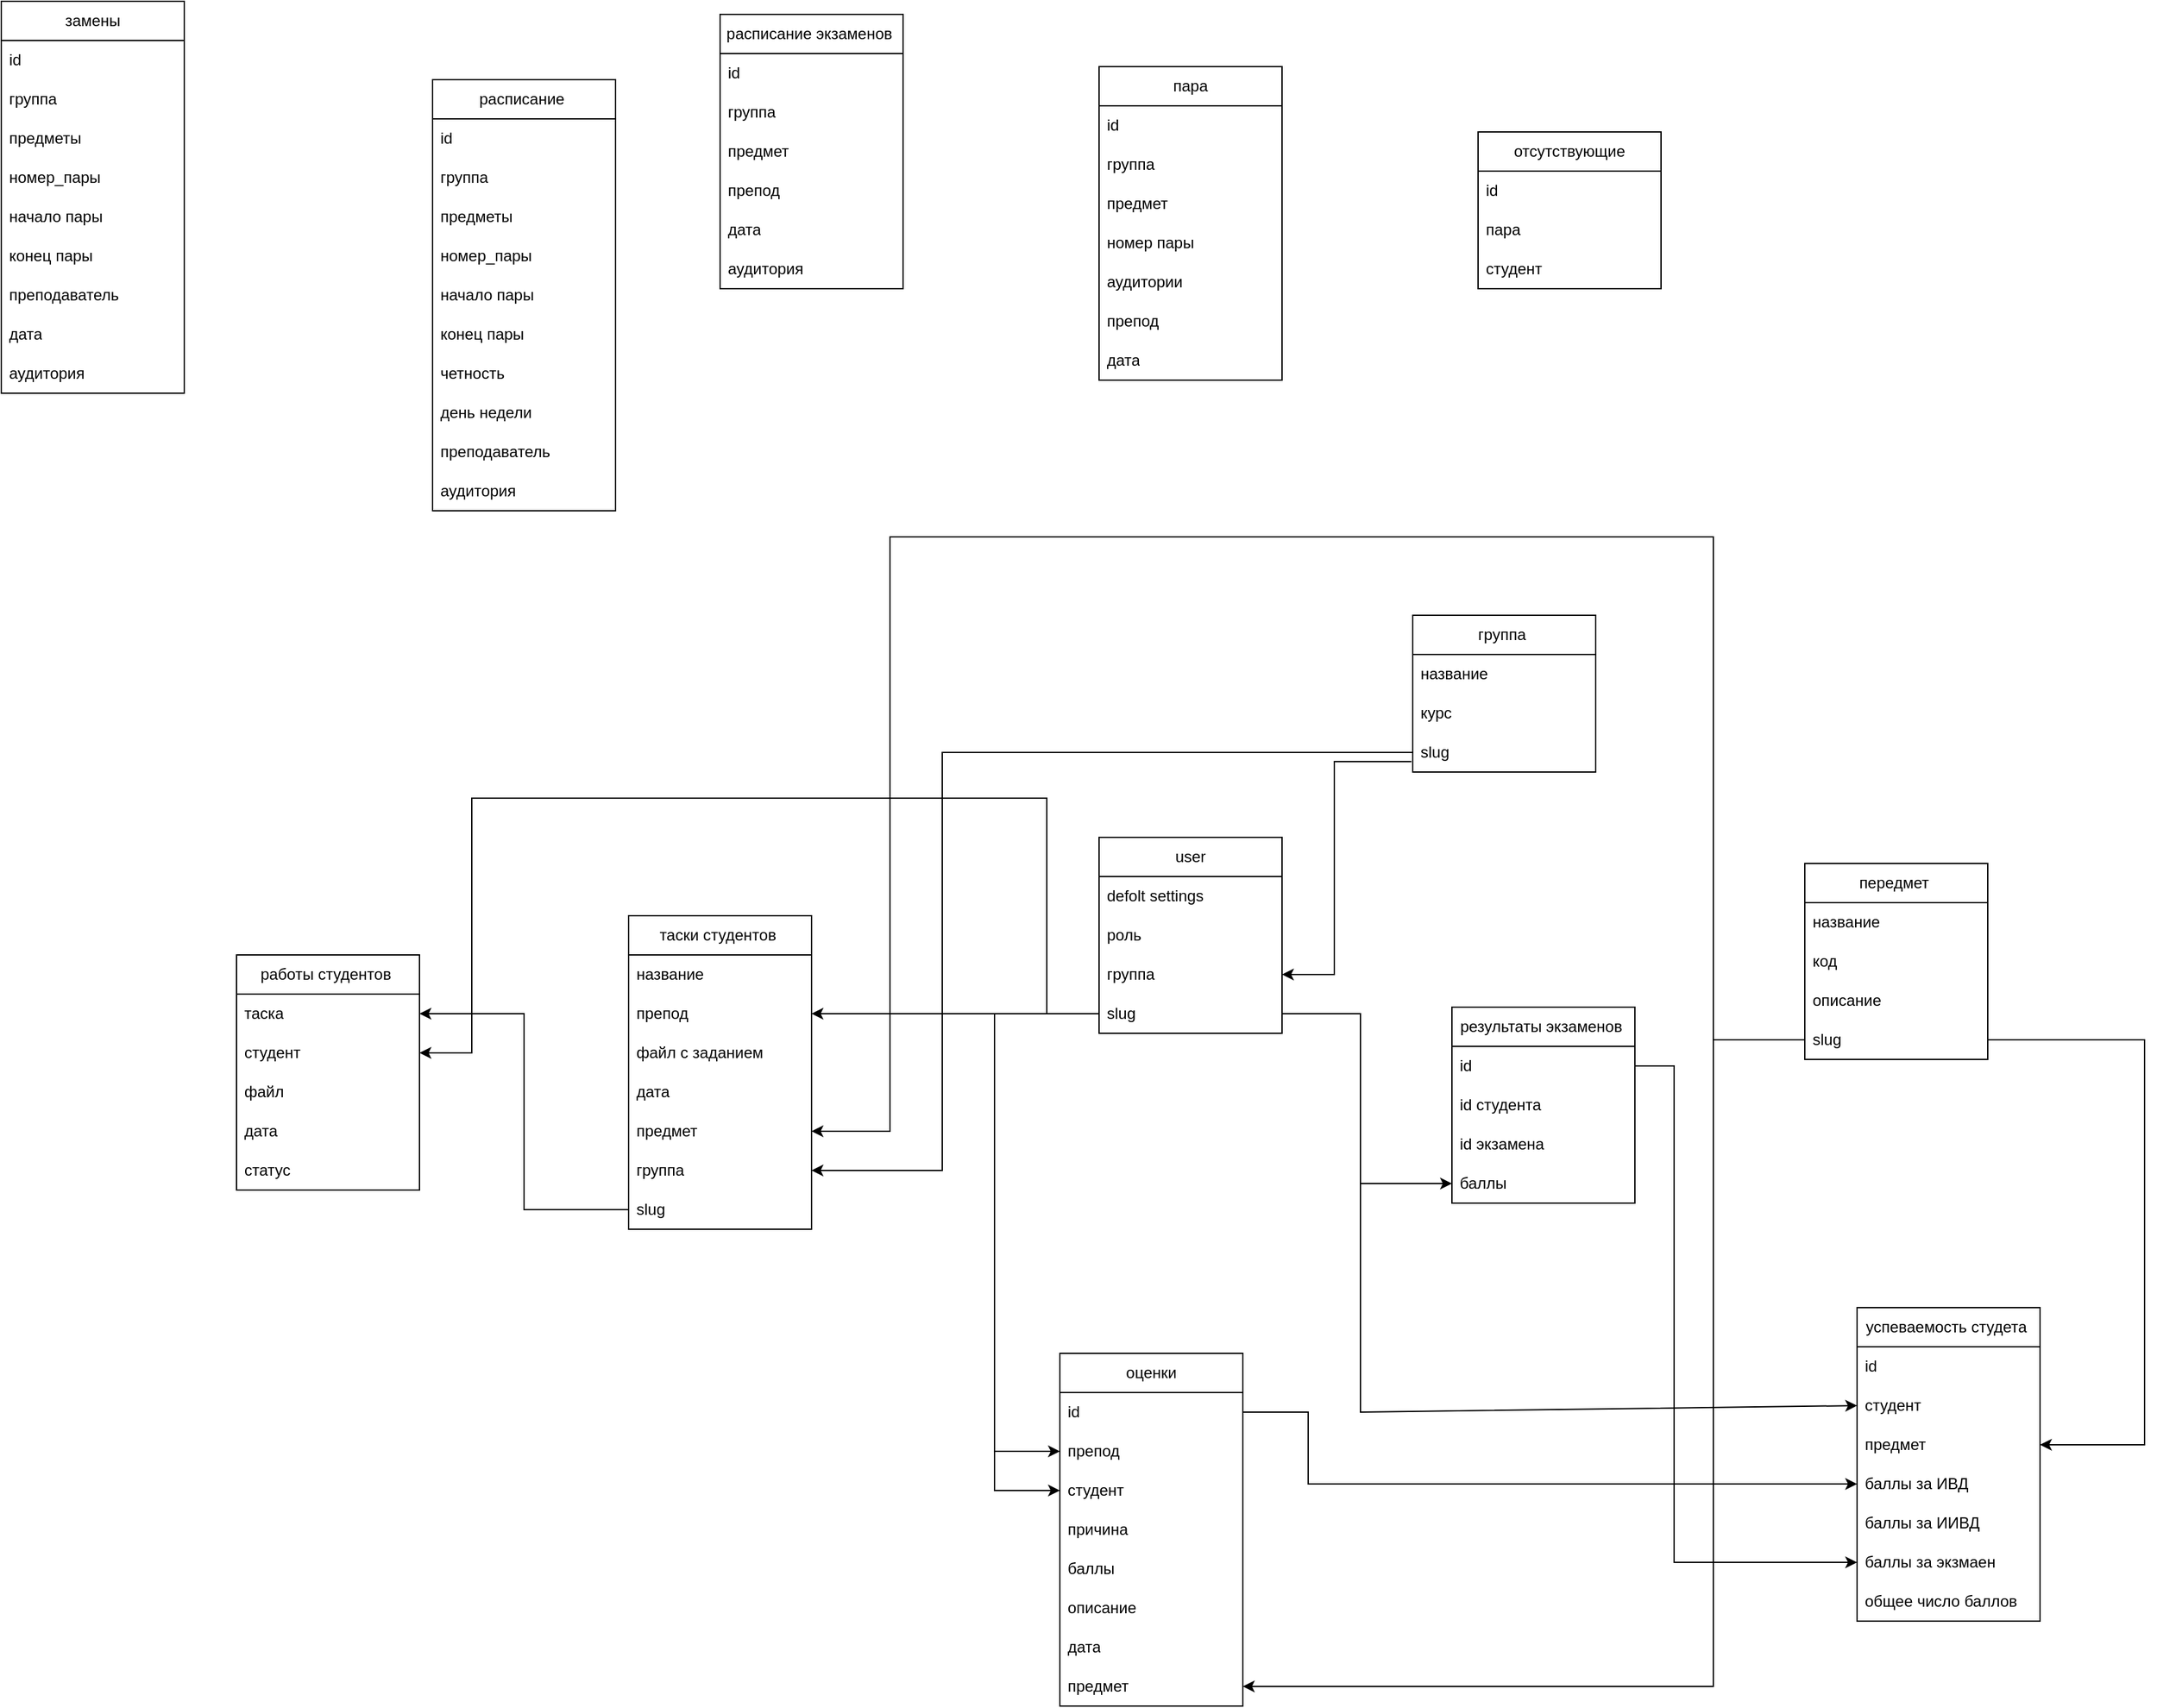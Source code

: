 <mxfile version="23.1.4" type="device">
  <diagram name="Страница — 1" id="4TSqRVmqLdkBmTmW6qCi">
    <mxGraphModel dx="4014" dy="2771" grid="1" gridSize="10" guides="1" tooltips="1" connect="1" arrows="1" fold="1" page="1" pageScale="1" pageWidth="827" pageHeight="1169" math="0" shadow="0">
      <root>
        <mxCell id="0" />
        <mxCell id="1" parent="0" />
        <mxCell id="Uhzy--akWJ1w5DV1cohg-1" value="user" style="swimlane;fontStyle=0;childLayout=stackLayout;horizontal=1;startSize=30;horizontalStack=0;resizeParent=1;resizeParentMax=0;resizeLast=0;collapsible=1;marginBottom=0;whiteSpace=wrap;html=1;" parent="1" vertex="1">
          <mxGeometry x="240" y="190" width="140" height="150" as="geometry" />
        </mxCell>
        <mxCell id="Uhzy--akWJ1w5DV1cohg-2" value="defolt settings&amp;nbsp;" style="text;strokeColor=none;fillColor=none;align=left;verticalAlign=middle;spacingLeft=4;spacingRight=4;overflow=hidden;points=[[0,0.5],[1,0.5]];portConstraint=eastwest;rotatable=0;whiteSpace=wrap;html=1;" parent="Uhzy--akWJ1w5DV1cohg-1" vertex="1">
          <mxGeometry y="30" width="140" height="30" as="geometry" />
        </mxCell>
        <mxCell id="Uhzy--akWJ1w5DV1cohg-5" value="роль" style="text;strokeColor=none;fillColor=none;align=left;verticalAlign=middle;spacingLeft=4;spacingRight=4;overflow=hidden;points=[[0,0.5],[1,0.5]];portConstraint=eastwest;rotatable=0;whiteSpace=wrap;html=1;" parent="Uhzy--akWJ1w5DV1cohg-1" vertex="1">
          <mxGeometry y="60" width="140" height="30" as="geometry" />
        </mxCell>
        <mxCell id="Uhzy--akWJ1w5DV1cohg-10" value="группа&amp;nbsp;" style="text;strokeColor=none;fillColor=none;align=left;verticalAlign=middle;spacingLeft=4;spacingRight=4;overflow=hidden;points=[[0,0.5],[1,0.5]];portConstraint=eastwest;rotatable=0;whiteSpace=wrap;html=1;" parent="Uhzy--akWJ1w5DV1cohg-1" vertex="1">
          <mxGeometry y="90" width="140" height="30" as="geometry" />
        </mxCell>
        <mxCell id="Uhzy--akWJ1w5DV1cohg-25" value="slug" style="text;strokeColor=none;fillColor=none;align=left;verticalAlign=middle;spacingLeft=4;spacingRight=4;overflow=hidden;points=[[0,0.5],[1,0.5]];portConstraint=eastwest;rotatable=0;whiteSpace=wrap;html=1;" parent="Uhzy--akWJ1w5DV1cohg-1" vertex="1">
          <mxGeometry y="120" width="140" height="30" as="geometry" />
        </mxCell>
        <mxCell id="Uhzy--akWJ1w5DV1cohg-6" value="группа&amp;nbsp;" style="swimlane;fontStyle=0;childLayout=stackLayout;horizontal=1;startSize=30;horizontalStack=0;resizeParent=1;resizeParentMax=0;resizeLast=0;collapsible=1;marginBottom=0;whiteSpace=wrap;html=1;" parent="1" vertex="1">
          <mxGeometry x="480" y="20" width="140" height="120" as="geometry" />
        </mxCell>
        <mxCell id="Uhzy--akWJ1w5DV1cohg-7" value="название&amp;nbsp;" style="text;strokeColor=none;fillColor=none;align=left;verticalAlign=middle;spacingLeft=4;spacingRight=4;overflow=hidden;points=[[0,0.5],[1,0.5]];portConstraint=eastwest;rotatable=0;whiteSpace=wrap;html=1;" parent="Uhzy--akWJ1w5DV1cohg-6" vertex="1">
          <mxGeometry y="30" width="140" height="30" as="geometry" />
        </mxCell>
        <mxCell id="Uhzy--akWJ1w5DV1cohg-8" value="курс&amp;nbsp;" style="text;strokeColor=none;fillColor=none;align=left;verticalAlign=middle;spacingLeft=4;spacingRight=4;overflow=hidden;points=[[0,0.5],[1,0.5]];portConstraint=eastwest;rotatable=0;whiteSpace=wrap;html=1;" parent="Uhzy--akWJ1w5DV1cohg-6" vertex="1">
          <mxGeometry y="60" width="140" height="30" as="geometry" />
        </mxCell>
        <mxCell id="Uhzy--akWJ1w5DV1cohg-9" value="slug" style="text;strokeColor=none;fillColor=none;align=left;verticalAlign=middle;spacingLeft=4;spacingRight=4;overflow=hidden;points=[[0,0.5],[1,0.5]];portConstraint=eastwest;rotatable=0;whiteSpace=wrap;html=1;" parent="Uhzy--akWJ1w5DV1cohg-6" vertex="1">
          <mxGeometry y="90" width="140" height="30" as="geometry" />
        </mxCell>
        <mxCell id="Uhzy--akWJ1w5DV1cohg-11" value="" style="endArrow=classic;html=1;rounded=0;exitX=-0.007;exitY=0.733;exitDx=0;exitDy=0;exitPerimeter=0;entryX=1;entryY=0.5;entryDx=0;entryDy=0;" parent="1" source="Uhzy--akWJ1w5DV1cohg-9" target="Uhzy--akWJ1w5DV1cohg-10" edge="1">
          <mxGeometry width="50" height="50" relative="1" as="geometry">
            <mxPoint x="390" y="430" as="sourcePoint" />
            <mxPoint x="440" y="380" as="targetPoint" />
            <Array as="points">
              <mxPoint x="420" y="132" />
              <mxPoint x="420" y="295" />
            </Array>
          </mxGeometry>
        </mxCell>
        <mxCell id="Uhzy--akWJ1w5DV1cohg-12" value="передмет&amp;nbsp;" style="swimlane;fontStyle=0;childLayout=stackLayout;horizontal=1;startSize=30;horizontalStack=0;resizeParent=1;resizeParentMax=0;resizeLast=0;collapsible=1;marginBottom=0;whiteSpace=wrap;html=1;" parent="1" vertex="1">
          <mxGeometry x="780" y="210" width="140" height="150" as="geometry" />
        </mxCell>
        <mxCell id="Uhzy--akWJ1w5DV1cohg-13" value="название&amp;nbsp;" style="text;strokeColor=none;fillColor=none;align=left;verticalAlign=middle;spacingLeft=4;spacingRight=4;overflow=hidden;points=[[0,0.5],[1,0.5]];portConstraint=eastwest;rotatable=0;whiteSpace=wrap;html=1;" parent="Uhzy--akWJ1w5DV1cohg-12" vertex="1">
          <mxGeometry y="30" width="140" height="30" as="geometry" />
        </mxCell>
        <mxCell id="Uhzy--akWJ1w5DV1cohg-14" value="код&amp;nbsp;" style="text;strokeColor=none;fillColor=none;align=left;verticalAlign=middle;spacingLeft=4;spacingRight=4;overflow=hidden;points=[[0,0.5],[1,0.5]];portConstraint=eastwest;rotatable=0;whiteSpace=wrap;html=1;" parent="Uhzy--akWJ1w5DV1cohg-12" vertex="1">
          <mxGeometry y="60" width="140" height="30" as="geometry" />
        </mxCell>
        <mxCell id="Uhzy--akWJ1w5DV1cohg-15" value="описание&amp;nbsp;" style="text;strokeColor=none;fillColor=none;align=left;verticalAlign=middle;spacingLeft=4;spacingRight=4;overflow=hidden;points=[[0,0.5],[1,0.5]];portConstraint=eastwest;rotatable=0;whiteSpace=wrap;html=1;" parent="Uhzy--akWJ1w5DV1cohg-12" vertex="1">
          <mxGeometry y="90" width="140" height="30" as="geometry" />
        </mxCell>
        <mxCell id="Uhzy--akWJ1w5DV1cohg-16" value="slug" style="text;strokeColor=none;fillColor=none;align=left;verticalAlign=middle;spacingLeft=4;spacingRight=4;overflow=hidden;points=[[0,0.5],[1,0.5]];portConstraint=eastwest;rotatable=0;whiteSpace=wrap;html=1;" parent="Uhzy--akWJ1w5DV1cohg-12" vertex="1">
          <mxGeometry y="120" width="140" height="30" as="geometry" />
        </mxCell>
        <mxCell id="Uhzy--akWJ1w5DV1cohg-17" value="расписание экзаменов&amp;nbsp;" style="swimlane;fontStyle=0;childLayout=stackLayout;horizontal=1;startSize=30;horizontalStack=0;resizeParent=1;resizeParentMax=0;resizeLast=0;collapsible=1;marginBottom=0;whiteSpace=wrap;html=1;" parent="1" vertex="1">
          <mxGeometry x="-50" y="-440" width="140" height="210" as="geometry" />
        </mxCell>
        <mxCell id="Uhzy--akWJ1w5DV1cohg-18" value="id" style="text;strokeColor=none;fillColor=none;align=left;verticalAlign=middle;spacingLeft=4;spacingRight=4;overflow=hidden;points=[[0,0.5],[1,0.5]];portConstraint=eastwest;rotatable=0;whiteSpace=wrap;html=1;" parent="Uhzy--akWJ1w5DV1cohg-17" vertex="1">
          <mxGeometry y="30" width="140" height="30" as="geometry" />
        </mxCell>
        <mxCell id="Uhzy--akWJ1w5DV1cohg-19" value="группа&amp;nbsp;" style="text;strokeColor=none;fillColor=none;align=left;verticalAlign=middle;spacingLeft=4;spacingRight=4;overflow=hidden;points=[[0,0.5],[1,0.5]];portConstraint=eastwest;rotatable=0;whiteSpace=wrap;html=1;" parent="Uhzy--akWJ1w5DV1cohg-17" vertex="1">
          <mxGeometry y="60" width="140" height="30" as="geometry" />
        </mxCell>
        <mxCell id="Uhzy--akWJ1w5DV1cohg-23" value="предмет&amp;nbsp;" style="text;strokeColor=none;fillColor=none;align=left;verticalAlign=middle;spacingLeft=4;spacingRight=4;overflow=hidden;points=[[0,0.5],[1,0.5]];portConstraint=eastwest;rotatable=0;whiteSpace=wrap;html=1;" parent="Uhzy--akWJ1w5DV1cohg-17" vertex="1">
          <mxGeometry y="90" width="140" height="30" as="geometry" />
        </mxCell>
        <mxCell id="Uhzy--akWJ1w5DV1cohg-20" value="препод&amp;nbsp;" style="text;strokeColor=none;fillColor=none;align=left;verticalAlign=middle;spacingLeft=4;spacingRight=4;overflow=hidden;points=[[0,0.5],[1,0.5]];portConstraint=eastwest;rotatable=0;whiteSpace=wrap;html=1;" parent="Uhzy--akWJ1w5DV1cohg-17" vertex="1">
          <mxGeometry y="120" width="140" height="30" as="geometry" />
        </mxCell>
        <mxCell id="Uhzy--akWJ1w5DV1cohg-21" value="дата" style="text;strokeColor=none;fillColor=none;align=left;verticalAlign=middle;spacingLeft=4;spacingRight=4;overflow=hidden;points=[[0,0.5],[1,0.5]];portConstraint=eastwest;rotatable=0;whiteSpace=wrap;html=1;" parent="Uhzy--akWJ1w5DV1cohg-17" vertex="1">
          <mxGeometry y="150" width="140" height="30" as="geometry" />
        </mxCell>
        <mxCell id="voH8n9XKBQm_JLzrGR_v-1" value="аудитория&amp;nbsp;" style="text;strokeColor=none;fillColor=none;align=left;verticalAlign=middle;spacingLeft=4;spacingRight=4;overflow=hidden;points=[[0,0.5],[1,0.5]];portConstraint=eastwest;rotatable=0;whiteSpace=wrap;html=1;" parent="Uhzy--akWJ1w5DV1cohg-17" vertex="1">
          <mxGeometry y="180" width="140" height="30" as="geometry" />
        </mxCell>
        <mxCell id="Uhzy--akWJ1w5DV1cohg-29" value="оценки " style="swimlane;fontStyle=0;childLayout=stackLayout;horizontal=1;startSize=30;horizontalStack=0;resizeParent=1;resizeParentMax=0;resizeLast=0;collapsible=1;marginBottom=0;whiteSpace=wrap;html=1;" parent="1" vertex="1">
          <mxGeometry x="210" y="585" width="140" height="270" as="geometry" />
        </mxCell>
        <mxCell id="Uhzy--akWJ1w5DV1cohg-30" value="id&amp;nbsp;" style="text;strokeColor=none;fillColor=none;align=left;verticalAlign=middle;spacingLeft=4;spacingRight=4;overflow=hidden;points=[[0,0.5],[1,0.5]];portConstraint=eastwest;rotatable=0;whiteSpace=wrap;html=1;" parent="Uhzy--akWJ1w5DV1cohg-29" vertex="1">
          <mxGeometry y="30" width="140" height="30" as="geometry" />
        </mxCell>
        <mxCell id="Uhzy--akWJ1w5DV1cohg-34" value="препод&amp;nbsp;" style="text;strokeColor=none;fillColor=none;align=left;verticalAlign=middle;spacingLeft=4;spacingRight=4;overflow=hidden;points=[[0,0.5],[1,0.5]];portConstraint=eastwest;rotatable=0;whiteSpace=wrap;html=1;" parent="Uhzy--akWJ1w5DV1cohg-29" vertex="1">
          <mxGeometry y="60" width="140" height="30" as="geometry" />
        </mxCell>
        <mxCell id="Uhzy--akWJ1w5DV1cohg-35" value="студент&amp;nbsp;" style="text;strokeColor=none;fillColor=none;align=left;verticalAlign=middle;spacingLeft=4;spacingRight=4;overflow=hidden;points=[[0,0.5],[1,0.5]];portConstraint=eastwest;rotatable=0;whiteSpace=wrap;html=1;" parent="Uhzy--akWJ1w5DV1cohg-29" vertex="1">
          <mxGeometry y="90" width="140" height="30" as="geometry" />
        </mxCell>
        <mxCell id="Uhzy--akWJ1w5DV1cohg-31" value="причина&amp;nbsp;" style="text;strokeColor=none;fillColor=none;align=left;verticalAlign=middle;spacingLeft=4;spacingRight=4;overflow=hidden;points=[[0,0.5],[1,0.5]];portConstraint=eastwest;rotatable=0;whiteSpace=wrap;html=1;" parent="Uhzy--akWJ1w5DV1cohg-29" vertex="1">
          <mxGeometry y="120" width="140" height="30" as="geometry" />
        </mxCell>
        <mxCell id="Uhzy--akWJ1w5DV1cohg-32" value="баллы&amp;nbsp;" style="text;strokeColor=none;fillColor=none;align=left;verticalAlign=middle;spacingLeft=4;spacingRight=4;overflow=hidden;points=[[0,0.5],[1,0.5]];portConstraint=eastwest;rotatable=0;whiteSpace=wrap;html=1;" parent="Uhzy--akWJ1w5DV1cohg-29" vertex="1">
          <mxGeometry y="150" width="140" height="30" as="geometry" />
        </mxCell>
        <mxCell id="Uhzy--akWJ1w5DV1cohg-33" value="описание&amp;nbsp;" style="text;strokeColor=none;fillColor=none;align=left;verticalAlign=middle;spacingLeft=4;spacingRight=4;overflow=hidden;points=[[0,0.5],[1,0.5]];portConstraint=eastwest;rotatable=0;whiteSpace=wrap;html=1;" parent="Uhzy--akWJ1w5DV1cohg-29" vertex="1">
          <mxGeometry y="180" width="140" height="30" as="geometry" />
        </mxCell>
        <mxCell id="Uhzy--akWJ1w5DV1cohg-37" value="дата" style="text;strokeColor=none;fillColor=none;align=left;verticalAlign=middle;spacingLeft=4;spacingRight=4;overflow=hidden;points=[[0,0.5],[1,0.5]];portConstraint=eastwest;rotatable=0;whiteSpace=wrap;html=1;" parent="Uhzy--akWJ1w5DV1cohg-29" vertex="1">
          <mxGeometry y="210" width="140" height="30" as="geometry" />
        </mxCell>
        <mxCell id="SilH0-x53IXAZ5QCfE-4-1" value="предмет&amp;nbsp;" style="text;strokeColor=none;fillColor=none;align=left;verticalAlign=middle;spacingLeft=4;spacingRight=4;overflow=hidden;points=[[0,0.5],[1,0.5]];portConstraint=eastwest;rotatable=0;whiteSpace=wrap;html=1;" parent="Uhzy--akWJ1w5DV1cohg-29" vertex="1">
          <mxGeometry y="240" width="140" height="30" as="geometry" />
        </mxCell>
        <mxCell id="Uhzy--akWJ1w5DV1cohg-36" value="" style="endArrow=classic;html=1;rounded=0;exitX=0;exitY=0.5;exitDx=0;exitDy=0;entryX=0;entryY=0.5;entryDx=0;entryDy=0;" parent="1" source="Uhzy--akWJ1w5DV1cohg-25" target="Uhzy--akWJ1w5DV1cohg-34" edge="1">
          <mxGeometry width="50" height="50" relative="1" as="geometry">
            <mxPoint x="440" y="470" as="sourcePoint" />
            <mxPoint x="490" y="420" as="targetPoint" />
            <Array as="points">
              <mxPoint x="160" y="325" />
              <mxPoint x="160" y="660" />
            </Array>
          </mxGeometry>
        </mxCell>
        <mxCell id="Uhzy--akWJ1w5DV1cohg-38" value="" style="endArrow=classic;html=1;rounded=0;exitX=0;exitY=0.5;exitDx=0;exitDy=0;entryX=0;entryY=0.5;entryDx=0;entryDy=0;" parent="1" source="Uhzy--akWJ1w5DV1cohg-25" target="Uhzy--akWJ1w5DV1cohg-35" edge="1">
          <mxGeometry width="50" height="50" relative="1" as="geometry">
            <mxPoint x="440" y="470" as="sourcePoint" />
            <mxPoint x="490" y="420" as="targetPoint" />
            <Array as="points">
              <mxPoint x="160" y="325" />
              <mxPoint x="160" y="690" />
            </Array>
          </mxGeometry>
        </mxCell>
        <mxCell id="Uhzy--akWJ1w5DV1cohg-50" value="успеваемость студета&amp;nbsp;" style="swimlane;fontStyle=0;childLayout=stackLayout;horizontal=1;startSize=30;horizontalStack=0;resizeParent=1;resizeParentMax=0;resizeLast=0;collapsible=1;marginBottom=0;whiteSpace=wrap;html=1;" parent="1" vertex="1">
          <mxGeometry x="820" y="550" width="140" height="240" as="geometry" />
        </mxCell>
        <mxCell id="Uhzy--akWJ1w5DV1cohg-51" value="id&amp;nbsp;" style="text;strokeColor=none;fillColor=none;align=left;verticalAlign=middle;spacingLeft=4;spacingRight=4;overflow=hidden;points=[[0,0.5],[1,0.5]];portConstraint=eastwest;rotatable=0;whiteSpace=wrap;html=1;" parent="Uhzy--akWJ1w5DV1cohg-50" vertex="1">
          <mxGeometry y="30" width="140" height="30" as="geometry" />
        </mxCell>
        <mxCell id="Uhzy--akWJ1w5DV1cohg-54" value="студент&amp;nbsp;" style="text;strokeColor=none;fillColor=none;align=left;verticalAlign=middle;spacingLeft=4;spacingRight=4;overflow=hidden;points=[[0,0.5],[1,0.5]];portConstraint=eastwest;rotatable=0;whiteSpace=wrap;html=1;" parent="Uhzy--akWJ1w5DV1cohg-50" vertex="1">
          <mxGeometry y="60" width="140" height="30" as="geometry" />
        </mxCell>
        <mxCell id="Uhzy--akWJ1w5DV1cohg-55" value="предмет&amp;nbsp;" style="text;strokeColor=none;fillColor=none;align=left;verticalAlign=middle;spacingLeft=4;spacingRight=4;overflow=hidden;points=[[0,0.5],[1,0.5]];portConstraint=eastwest;rotatable=0;whiteSpace=wrap;html=1;" parent="Uhzy--akWJ1w5DV1cohg-50" vertex="1">
          <mxGeometry y="90" width="140" height="30" as="geometry" />
        </mxCell>
        <mxCell id="Uhzy--akWJ1w5DV1cohg-52" value="баллы за ИВД" style="text;strokeColor=none;fillColor=none;align=left;verticalAlign=middle;spacingLeft=4;spacingRight=4;overflow=hidden;points=[[0,0.5],[1,0.5]];portConstraint=eastwest;rotatable=0;whiteSpace=wrap;html=1;" parent="Uhzy--akWJ1w5DV1cohg-50" vertex="1">
          <mxGeometry y="120" width="140" height="30" as="geometry" />
        </mxCell>
        <mxCell id="Uhzy--akWJ1w5DV1cohg-53" value="баллы за ИИВД" style="text;strokeColor=none;fillColor=none;align=left;verticalAlign=middle;spacingLeft=4;spacingRight=4;overflow=hidden;points=[[0,0.5],[1,0.5]];portConstraint=eastwest;rotatable=0;whiteSpace=wrap;html=1;" parent="Uhzy--akWJ1w5DV1cohg-50" vertex="1">
          <mxGeometry y="150" width="140" height="30" as="geometry" />
        </mxCell>
        <mxCell id="avE4F26zkurIvn0Pbox8-39" value="баллы за экзмаен&amp;nbsp;" style="text;strokeColor=none;fillColor=none;align=left;verticalAlign=middle;spacingLeft=4;spacingRight=4;overflow=hidden;points=[[0,0.5],[1,0.5]];portConstraint=eastwest;rotatable=0;whiteSpace=wrap;html=1;" parent="Uhzy--akWJ1w5DV1cohg-50" vertex="1">
          <mxGeometry y="180" width="140" height="30" as="geometry" />
        </mxCell>
        <mxCell id="Uhzy--akWJ1w5DV1cohg-56" value="общее число баллов&amp;nbsp;" style="text;strokeColor=none;fillColor=none;align=left;verticalAlign=middle;spacingLeft=4;spacingRight=4;overflow=hidden;points=[[0,0.5],[1,0.5]];portConstraint=eastwest;rotatable=0;whiteSpace=wrap;html=1;" parent="Uhzy--akWJ1w5DV1cohg-50" vertex="1">
          <mxGeometry y="210" width="140" height="30" as="geometry" />
        </mxCell>
        <mxCell id="Uhzy--akWJ1w5DV1cohg-57" value="" style="endArrow=classic;html=1;rounded=0;exitX=1;exitY=0.5;exitDx=0;exitDy=0;entryX=0;entryY=0.5;entryDx=0;entryDy=0;" parent="1" source="Uhzy--akWJ1w5DV1cohg-25" target="Uhzy--akWJ1w5DV1cohg-54" edge="1">
          <mxGeometry width="50" height="50" relative="1" as="geometry">
            <mxPoint x="490" y="410" as="sourcePoint" />
            <mxPoint x="540" y="360" as="targetPoint" />
            <Array as="points">
              <mxPoint x="440" y="325" />
              <mxPoint x="440" y="630" />
            </Array>
          </mxGeometry>
        </mxCell>
        <mxCell id="Uhzy--akWJ1w5DV1cohg-58" value="" style="endArrow=classic;html=1;rounded=0;exitX=1;exitY=0.5;exitDx=0;exitDy=0;entryX=1;entryY=0.5;entryDx=0;entryDy=0;" parent="1" source="Uhzy--akWJ1w5DV1cohg-16" target="Uhzy--akWJ1w5DV1cohg-55" edge="1">
          <mxGeometry width="50" height="50" relative="1" as="geometry">
            <mxPoint x="480" y="580" as="sourcePoint" />
            <mxPoint x="530" y="530" as="targetPoint" />
            <Array as="points">
              <mxPoint x="1040" y="345" />
              <mxPoint x="1040" y="655" />
            </Array>
          </mxGeometry>
        </mxCell>
        <mxCell id="Uhzy--akWJ1w5DV1cohg-59" value="" style="endArrow=classic;html=1;rounded=0;exitX=1;exitY=0.5;exitDx=0;exitDy=0;entryX=0;entryY=0.5;entryDx=0;entryDy=0;" parent="1" source="Uhzy--akWJ1w5DV1cohg-30" target="Uhzy--akWJ1w5DV1cohg-52" edge="1">
          <mxGeometry width="50" height="50" relative="1" as="geometry">
            <mxPoint x="500" y="580" as="sourcePoint" />
            <mxPoint x="550" y="530" as="targetPoint" />
            <Array as="points">
              <mxPoint x="400" y="630" />
              <mxPoint x="400" y="685" />
            </Array>
          </mxGeometry>
        </mxCell>
        <mxCell id="Uhzy--akWJ1w5DV1cohg-61" value="таски студентов&amp;nbsp;" style="swimlane;fontStyle=0;childLayout=stackLayout;horizontal=1;startSize=30;horizontalStack=0;resizeParent=1;resizeParentMax=0;resizeLast=0;collapsible=1;marginBottom=0;whiteSpace=wrap;html=1;" parent="1" vertex="1">
          <mxGeometry x="-120" y="250" width="140" height="240" as="geometry" />
        </mxCell>
        <mxCell id="Uhzy--akWJ1w5DV1cohg-62" value="название&amp;nbsp;" style="text;strokeColor=none;fillColor=none;align=left;verticalAlign=middle;spacingLeft=4;spacingRight=4;overflow=hidden;points=[[0,0.5],[1,0.5]];portConstraint=eastwest;rotatable=0;whiteSpace=wrap;html=1;" parent="Uhzy--akWJ1w5DV1cohg-61" vertex="1">
          <mxGeometry y="30" width="140" height="30" as="geometry" />
        </mxCell>
        <mxCell id="Uhzy--akWJ1w5DV1cohg-63" value="препод&amp;nbsp;" style="text;strokeColor=none;fillColor=none;align=left;verticalAlign=middle;spacingLeft=4;spacingRight=4;overflow=hidden;points=[[0,0.5],[1,0.5]];portConstraint=eastwest;rotatable=0;whiteSpace=wrap;html=1;" parent="Uhzy--akWJ1w5DV1cohg-61" vertex="1">
          <mxGeometry y="60" width="140" height="30" as="geometry" />
        </mxCell>
        <mxCell id="Uhzy--akWJ1w5DV1cohg-64" value="файл с заданием&amp;nbsp;" style="text;strokeColor=none;fillColor=none;align=left;verticalAlign=middle;spacingLeft=4;spacingRight=4;overflow=hidden;points=[[0,0.5],[1,0.5]];portConstraint=eastwest;rotatable=0;whiteSpace=wrap;html=1;" parent="Uhzy--akWJ1w5DV1cohg-61" vertex="1">
          <mxGeometry y="90" width="140" height="30" as="geometry" />
        </mxCell>
        <mxCell id="Q135mhxfBrVApRl6JrG5-1" value="дата&amp;nbsp;" style="text;strokeColor=none;fillColor=none;align=left;verticalAlign=middle;spacingLeft=4;spacingRight=4;overflow=hidden;points=[[0,0.5],[1,0.5]];portConstraint=eastwest;rotatable=0;whiteSpace=wrap;html=1;" parent="Uhzy--akWJ1w5DV1cohg-61" vertex="1">
          <mxGeometry y="120" width="140" height="30" as="geometry" />
        </mxCell>
        <mxCell id="Q135mhxfBrVApRl6JrG5-2" value="предмет&amp;nbsp;" style="text;strokeColor=none;fillColor=none;align=left;verticalAlign=middle;spacingLeft=4;spacingRight=4;overflow=hidden;points=[[0,0.5],[1,0.5]];portConstraint=eastwest;rotatable=0;whiteSpace=wrap;html=1;" parent="Uhzy--akWJ1w5DV1cohg-61" vertex="1">
          <mxGeometry y="150" width="140" height="30" as="geometry" />
        </mxCell>
        <mxCell id="Q135mhxfBrVApRl6JrG5-5" value="группа&amp;nbsp;" style="text;strokeColor=none;fillColor=none;align=left;verticalAlign=middle;spacingLeft=4;spacingRight=4;overflow=hidden;points=[[0,0.5],[1,0.5]];portConstraint=eastwest;rotatable=0;whiteSpace=wrap;html=1;" parent="Uhzy--akWJ1w5DV1cohg-61" vertex="1">
          <mxGeometry y="180" width="140" height="30" as="geometry" />
        </mxCell>
        <mxCell id="Q135mhxfBrVApRl6JrG5-13" value="slug" style="text;strokeColor=none;fillColor=none;align=left;verticalAlign=middle;spacingLeft=4;spacingRight=4;overflow=hidden;points=[[0,0.5],[1,0.5]];portConstraint=eastwest;rotatable=0;whiteSpace=wrap;html=1;" parent="Uhzy--akWJ1w5DV1cohg-61" vertex="1">
          <mxGeometry y="210" width="140" height="30" as="geometry" />
        </mxCell>
        <mxCell id="Q135mhxfBrVApRl6JrG5-6" value="" style="endArrow=classic;html=1;rounded=0;exitX=0;exitY=0.5;exitDx=0;exitDy=0;entryX=1;entryY=0.5;entryDx=0;entryDy=0;" parent="1" source="Uhzy--akWJ1w5DV1cohg-25" target="Uhzy--akWJ1w5DV1cohg-63" edge="1">
          <mxGeometry width="50" height="50" relative="1" as="geometry">
            <mxPoint x="250" y="350" as="sourcePoint" />
            <mxPoint x="300" y="300" as="targetPoint" />
          </mxGeometry>
        </mxCell>
        <mxCell id="Q135mhxfBrVApRl6JrG5-7" value="" style="endArrow=classic;html=1;rounded=0;exitX=0;exitY=0.5;exitDx=0;exitDy=0;entryX=1;entryY=0.5;entryDx=0;entryDy=0;" parent="1" source="Uhzy--akWJ1w5DV1cohg-16" target="Q135mhxfBrVApRl6JrG5-2" edge="1">
          <mxGeometry width="50" height="50" relative="1" as="geometry">
            <mxPoint x="250" y="350" as="sourcePoint" />
            <mxPoint x="730" y="-60" as="targetPoint" />
            <Array as="points">
              <mxPoint x="710" y="345" />
              <mxPoint x="710" y="-40" />
              <mxPoint x="80" y="-40" />
              <mxPoint x="80" y="415" />
            </Array>
          </mxGeometry>
        </mxCell>
        <mxCell id="Q135mhxfBrVApRl6JrG5-8" value="" style="endArrow=classic;html=1;rounded=0;exitX=0;exitY=0.5;exitDx=0;exitDy=0;entryX=1;entryY=0.5;entryDx=0;entryDy=0;" parent="1" source="Uhzy--akWJ1w5DV1cohg-9" target="Q135mhxfBrVApRl6JrG5-5" edge="1">
          <mxGeometry width="50" height="50" relative="1" as="geometry">
            <mxPoint x="330" y="310" as="sourcePoint" />
            <mxPoint x="380" y="260" as="targetPoint" />
            <Array as="points">
              <mxPoint x="120" y="125" />
              <mxPoint x="120" y="445" />
            </Array>
          </mxGeometry>
        </mxCell>
        <mxCell id="Q135mhxfBrVApRl6JrG5-9" value="работы студентов&amp;nbsp;" style="swimlane;fontStyle=0;childLayout=stackLayout;horizontal=1;startSize=30;horizontalStack=0;resizeParent=1;resizeParentMax=0;resizeLast=0;collapsible=1;marginBottom=0;whiteSpace=wrap;html=1;" parent="1" vertex="1">
          <mxGeometry x="-420" y="280" width="140" height="180" as="geometry" />
        </mxCell>
        <mxCell id="Q135mhxfBrVApRl6JrG5-10" value="таска" style="text;strokeColor=none;fillColor=none;align=left;verticalAlign=middle;spacingLeft=4;spacingRight=4;overflow=hidden;points=[[0,0.5],[1,0.5]];portConstraint=eastwest;rotatable=0;whiteSpace=wrap;html=1;" parent="Q135mhxfBrVApRl6JrG5-9" vertex="1">
          <mxGeometry y="30" width="140" height="30" as="geometry" />
        </mxCell>
        <mxCell id="Q135mhxfBrVApRl6JrG5-11" value="студент&amp;nbsp;" style="text;strokeColor=none;fillColor=none;align=left;verticalAlign=middle;spacingLeft=4;spacingRight=4;overflow=hidden;points=[[0,0.5],[1,0.5]];portConstraint=eastwest;rotatable=0;whiteSpace=wrap;html=1;" parent="Q135mhxfBrVApRl6JrG5-9" vertex="1">
          <mxGeometry y="60" width="140" height="30" as="geometry" />
        </mxCell>
        <mxCell id="Q135mhxfBrVApRl6JrG5-12" value="файл" style="text;strokeColor=none;fillColor=none;align=left;verticalAlign=middle;spacingLeft=4;spacingRight=4;overflow=hidden;points=[[0,0.5],[1,0.5]];portConstraint=eastwest;rotatable=0;whiteSpace=wrap;html=1;" parent="Q135mhxfBrVApRl6JrG5-9" vertex="1">
          <mxGeometry y="90" width="140" height="30" as="geometry" />
        </mxCell>
        <mxCell id="Q135mhxfBrVApRl6JrG5-16" value="дата&amp;nbsp;&amp;nbsp;" style="text;strokeColor=none;fillColor=none;align=left;verticalAlign=middle;spacingLeft=4;spacingRight=4;overflow=hidden;points=[[0,0.5],[1,0.5]];portConstraint=eastwest;rotatable=0;whiteSpace=wrap;html=1;" parent="Q135mhxfBrVApRl6JrG5-9" vertex="1">
          <mxGeometry y="120" width="140" height="30" as="geometry" />
        </mxCell>
        <mxCell id="Q135mhxfBrVApRl6JrG5-17" value="статус&amp;nbsp;" style="text;strokeColor=none;fillColor=none;align=left;verticalAlign=middle;spacingLeft=4;spacingRight=4;overflow=hidden;points=[[0,0.5],[1,0.5]];portConstraint=eastwest;rotatable=0;whiteSpace=wrap;html=1;" parent="Q135mhxfBrVApRl6JrG5-9" vertex="1">
          <mxGeometry y="150" width="140" height="30" as="geometry" />
        </mxCell>
        <mxCell id="Q135mhxfBrVApRl6JrG5-14" value="" style="endArrow=classic;html=1;rounded=0;exitX=0;exitY=0.5;exitDx=0;exitDy=0;entryX=1;entryY=0.5;entryDx=0;entryDy=0;" parent="1" source="Q135mhxfBrVApRl6JrG5-13" target="Q135mhxfBrVApRl6JrG5-10" edge="1">
          <mxGeometry width="50" height="50" relative="1" as="geometry">
            <mxPoint x="350" y="390" as="sourcePoint" />
            <mxPoint x="-280" y="350" as="targetPoint" />
            <Array as="points">
              <mxPoint x="-200" y="475" />
              <mxPoint x="-200" y="325" />
            </Array>
          </mxGeometry>
        </mxCell>
        <mxCell id="Q135mhxfBrVApRl6JrG5-15" value="" style="endArrow=classic;html=1;rounded=0;exitX=0;exitY=0.5;exitDx=0;exitDy=0;entryX=1;entryY=0.5;entryDx=0;entryDy=0;" parent="1" source="Uhzy--akWJ1w5DV1cohg-25" target="Q135mhxfBrVApRl6JrG5-11" edge="1">
          <mxGeometry width="50" height="50" relative="1" as="geometry">
            <mxPoint x="-270" y="390" as="sourcePoint" />
            <mxPoint x="-220" y="340" as="targetPoint" />
            <Array as="points">
              <mxPoint x="200" y="325" />
              <mxPoint x="200" y="160" />
              <mxPoint x="-240" y="160" />
              <mxPoint x="-240" y="355" />
            </Array>
          </mxGeometry>
        </mxCell>
        <mxCell id="SilH0-x53IXAZ5QCfE-4-3" value="" style="endArrow=classic;html=1;rounded=0;exitX=0;exitY=0.5;exitDx=0;exitDy=0;entryX=1;entryY=0.5;entryDx=0;entryDy=0;" parent="1" source="Uhzy--akWJ1w5DV1cohg-16" target="SilH0-x53IXAZ5QCfE-4-1" edge="1">
          <mxGeometry width="50" height="50" relative="1" as="geometry">
            <mxPoint x="290" y="610" as="sourcePoint" />
            <mxPoint x="340" y="560" as="targetPoint" />
            <Array as="points">
              <mxPoint x="710" y="345" />
              <mxPoint x="710" y="840" />
            </Array>
          </mxGeometry>
        </mxCell>
        <mxCell id="nQ9p0QNMVncaVj4sqpSt-1" value="расписание&amp;nbsp;" style="swimlane;fontStyle=0;childLayout=stackLayout;horizontal=1;startSize=30;horizontalStack=0;resizeParent=1;resizeParentMax=0;resizeLast=0;collapsible=1;marginBottom=0;whiteSpace=wrap;html=1;" parent="1" vertex="1">
          <mxGeometry x="-270" y="-390" width="140" height="330" as="geometry" />
        </mxCell>
        <mxCell id="nQ9p0QNMVncaVj4sqpSt-2" value="id&amp;nbsp;" style="text;strokeColor=none;fillColor=none;align=left;verticalAlign=middle;spacingLeft=4;spacingRight=4;overflow=hidden;points=[[0,0.5],[1,0.5]];portConstraint=eastwest;rotatable=0;whiteSpace=wrap;html=1;" parent="nQ9p0QNMVncaVj4sqpSt-1" vertex="1">
          <mxGeometry y="30" width="140" height="30" as="geometry" />
        </mxCell>
        <mxCell id="nQ9p0QNMVncaVj4sqpSt-3" value="группа&amp;nbsp;" style="text;strokeColor=none;fillColor=none;align=left;verticalAlign=middle;spacingLeft=4;spacingRight=4;overflow=hidden;points=[[0,0.5],[1,0.5]];portConstraint=eastwest;rotatable=0;whiteSpace=wrap;html=1;" parent="nQ9p0QNMVncaVj4sqpSt-1" vertex="1">
          <mxGeometry y="60" width="140" height="30" as="geometry" />
        </mxCell>
        <mxCell id="nQ9p0QNMVncaVj4sqpSt-4" value="предметы&amp;nbsp;" style="text;strokeColor=none;fillColor=none;align=left;verticalAlign=middle;spacingLeft=4;spacingRight=4;overflow=hidden;points=[[0,0.5],[1,0.5]];portConstraint=eastwest;rotatable=0;whiteSpace=wrap;html=1;" parent="nQ9p0QNMVncaVj4sqpSt-1" vertex="1">
          <mxGeometry y="90" width="140" height="30" as="geometry" />
        </mxCell>
        <mxCell id="nQ9p0QNMVncaVj4sqpSt-5" value="номер_пары&amp;nbsp;" style="text;strokeColor=none;fillColor=none;align=left;verticalAlign=middle;spacingLeft=4;spacingRight=4;overflow=hidden;points=[[0,0.5],[1,0.5]];portConstraint=eastwest;rotatable=0;whiteSpace=wrap;html=1;" parent="nQ9p0QNMVncaVj4sqpSt-1" vertex="1">
          <mxGeometry y="120" width="140" height="30" as="geometry" />
        </mxCell>
        <mxCell id="nQ9p0QNMVncaVj4sqpSt-6" value="начало пары&amp;nbsp;" style="text;strokeColor=none;fillColor=none;align=left;verticalAlign=middle;spacingLeft=4;spacingRight=4;overflow=hidden;points=[[0,0.5],[1,0.5]];portConstraint=eastwest;rotatable=0;whiteSpace=wrap;html=1;" parent="nQ9p0QNMVncaVj4sqpSt-1" vertex="1">
          <mxGeometry y="150" width="140" height="30" as="geometry" />
        </mxCell>
        <mxCell id="avE4F26zkurIvn0Pbox8-1" value="конец пары" style="text;strokeColor=none;fillColor=none;align=left;verticalAlign=middle;spacingLeft=4;spacingRight=4;overflow=hidden;points=[[0,0.5],[1,0.5]];portConstraint=eastwest;rotatable=0;whiteSpace=wrap;html=1;" parent="nQ9p0QNMVncaVj4sqpSt-1" vertex="1">
          <mxGeometry y="180" width="140" height="30" as="geometry" />
        </mxCell>
        <mxCell id="avE4F26zkurIvn0Pbox8-2" value="четность&amp;nbsp;" style="text;strokeColor=none;fillColor=none;align=left;verticalAlign=middle;spacingLeft=4;spacingRight=4;overflow=hidden;points=[[0,0.5],[1,0.5]];portConstraint=eastwest;rotatable=0;whiteSpace=wrap;html=1;" parent="nQ9p0QNMVncaVj4sqpSt-1" vertex="1">
          <mxGeometry y="210" width="140" height="30" as="geometry" />
        </mxCell>
        <mxCell id="avE4F26zkurIvn0Pbox8-4" value="день недели" style="text;strokeColor=none;fillColor=none;align=left;verticalAlign=middle;spacingLeft=4;spacingRight=4;overflow=hidden;points=[[0,0.5],[1,0.5]];portConstraint=eastwest;rotatable=0;whiteSpace=wrap;html=1;" parent="nQ9p0QNMVncaVj4sqpSt-1" vertex="1">
          <mxGeometry y="240" width="140" height="30" as="geometry" />
        </mxCell>
        <mxCell id="avE4F26zkurIvn0Pbox8-10" value="преподаватель&amp;nbsp;" style="text;strokeColor=none;fillColor=none;align=left;verticalAlign=middle;spacingLeft=4;spacingRight=4;overflow=hidden;points=[[0,0.5],[1,0.5]];portConstraint=eastwest;rotatable=0;whiteSpace=wrap;html=1;" parent="nQ9p0QNMVncaVj4sqpSt-1" vertex="1">
          <mxGeometry y="270" width="140" height="30" as="geometry" />
        </mxCell>
        <mxCell id="avE4F26zkurIvn0Pbox8-11" value="аудитория&amp;nbsp;" style="text;strokeColor=none;fillColor=none;align=left;verticalAlign=middle;spacingLeft=4;spacingRight=4;overflow=hidden;points=[[0,0.5],[1,0.5]];portConstraint=eastwest;rotatable=0;whiteSpace=wrap;html=1;" parent="nQ9p0QNMVncaVj4sqpSt-1" vertex="1">
          <mxGeometry y="300" width="140" height="30" as="geometry" />
        </mxCell>
        <mxCell id="avE4F26zkurIvn0Pbox8-12" value="замены" style="swimlane;fontStyle=0;childLayout=stackLayout;horizontal=1;startSize=30;horizontalStack=0;resizeParent=1;resizeParentMax=0;resizeLast=0;collapsible=1;marginBottom=0;whiteSpace=wrap;html=1;" parent="1" vertex="1">
          <mxGeometry x="-600" y="-450" width="140" height="300" as="geometry" />
        </mxCell>
        <mxCell id="avE4F26zkurIvn0Pbox8-13" value="id&amp;nbsp;" style="text;strokeColor=none;fillColor=none;align=left;verticalAlign=middle;spacingLeft=4;spacingRight=4;overflow=hidden;points=[[0,0.5],[1,0.5]];portConstraint=eastwest;rotatable=0;whiteSpace=wrap;html=1;" parent="avE4F26zkurIvn0Pbox8-12" vertex="1">
          <mxGeometry y="30" width="140" height="30" as="geometry" />
        </mxCell>
        <mxCell id="avE4F26zkurIvn0Pbox8-14" value="группа&amp;nbsp;" style="text;strokeColor=none;fillColor=none;align=left;verticalAlign=middle;spacingLeft=4;spacingRight=4;overflow=hidden;points=[[0,0.5],[1,0.5]];portConstraint=eastwest;rotatable=0;whiteSpace=wrap;html=1;" parent="avE4F26zkurIvn0Pbox8-12" vertex="1">
          <mxGeometry y="60" width="140" height="30" as="geometry" />
        </mxCell>
        <mxCell id="avE4F26zkurIvn0Pbox8-15" value="предметы&amp;nbsp;" style="text;strokeColor=none;fillColor=none;align=left;verticalAlign=middle;spacingLeft=4;spacingRight=4;overflow=hidden;points=[[0,0.5],[1,0.5]];portConstraint=eastwest;rotatable=0;whiteSpace=wrap;html=1;" parent="avE4F26zkurIvn0Pbox8-12" vertex="1">
          <mxGeometry y="90" width="140" height="30" as="geometry" />
        </mxCell>
        <mxCell id="avE4F26zkurIvn0Pbox8-16" value="номер_пары&amp;nbsp;" style="text;strokeColor=none;fillColor=none;align=left;verticalAlign=middle;spacingLeft=4;spacingRight=4;overflow=hidden;points=[[0,0.5],[1,0.5]];portConstraint=eastwest;rotatable=0;whiteSpace=wrap;html=1;" parent="avE4F26zkurIvn0Pbox8-12" vertex="1">
          <mxGeometry y="120" width="140" height="30" as="geometry" />
        </mxCell>
        <mxCell id="avE4F26zkurIvn0Pbox8-17" value="начало пары&amp;nbsp;" style="text;strokeColor=none;fillColor=none;align=left;verticalAlign=middle;spacingLeft=4;spacingRight=4;overflow=hidden;points=[[0,0.5],[1,0.5]];portConstraint=eastwest;rotatable=0;whiteSpace=wrap;html=1;" parent="avE4F26zkurIvn0Pbox8-12" vertex="1">
          <mxGeometry y="150" width="140" height="30" as="geometry" />
        </mxCell>
        <mxCell id="avE4F26zkurIvn0Pbox8-18" value="конец пары" style="text;strokeColor=none;fillColor=none;align=left;verticalAlign=middle;spacingLeft=4;spacingRight=4;overflow=hidden;points=[[0,0.5],[1,0.5]];portConstraint=eastwest;rotatable=0;whiteSpace=wrap;html=1;" parent="avE4F26zkurIvn0Pbox8-12" vertex="1">
          <mxGeometry y="180" width="140" height="30" as="geometry" />
        </mxCell>
        <mxCell id="avE4F26zkurIvn0Pbox8-23" value="преподаватель&amp;nbsp;" style="text;strokeColor=none;fillColor=none;align=left;verticalAlign=middle;spacingLeft=4;spacingRight=4;overflow=hidden;points=[[0,0.5],[1,0.5]];portConstraint=eastwest;rotatable=0;whiteSpace=wrap;html=1;" parent="avE4F26zkurIvn0Pbox8-12" vertex="1">
          <mxGeometry y="210" width="140" height="30" as="geometry" />
        </mxCell>
        <mxCell id="avE4F26zkurIvn0Pbox8-25" value="дата" style="text;strokeColor=none;fillColor=none;align=left;verticalAlign=middle;spacingLeft=4;spacingRight=4;overflow=hidden;points=[[0,0.5],[1,0.5]];portConstraint=eastwest;rotatable=0;whiteSpace=wrap;html=1;" parent="avE4F26zkurIvn0Pbox8-12" vertex="1">
          <mxGeometry y="240" width="140" height="30" as="geometry" />
        </mxCell>
        <mxCell id="avE4F26zkurIvn0Pbox8-24" value="аудитория&amp;nbsp;" style="text;strokeColor=none;fillColor=none;align=left;verticalAlign=middle;spacingLeft=4;spacingRight=4;overflow=hidden;points=[[0,0.5],[1,0.5]];portConstraint=eastwest;rotatable=0;whiteSpace=wrap;html=1;" parent="avE4F26zkurIvn0Pbox8-12" vertex="1">
          <mxGeometry y="270" width="140" height="30" as="geometry" />
        </mxCell>
        <mxCell id="avE4F26zkurIvn0Pbox8-33" value="результаты экзаменов&amp;nbsp;" style="swimlane;fontStyle=0;childLayout=stackLayout;horizontal=1;startSize=30;horizontalStack=0;resizeParent=1;resizeParentMax=0;resizeLast=0;collapsible=1;marginBottom=0;whiteSpace=wrap;html=1;" parent="1" vertex="1">
          <mxGeometry x="510" y="320" width="140" height="150" as="geometry" />
        </mxCell>
        <mxCell id="avE4F26zkurIvn0Pbox8-34" value="id&amp;nbsp;" style="text;strokeColor=none;fillColor=none;align=left;verticalAlign=middle;spacingLeft=4;spacingRight=4;overflow=hidden;points=[[0,0.5],[1,0.5]];portConstraint=eastwest;rotatable=0;whiteSpace=wrap;html=1;" parent="avE4F26zkurIvn0Pbox8-33" vertex="1">
          <mxGeometry y="30" width="140" height="30" as="geometry" />
        </mxCell>
        <mxCell id="avE4F26zkurIvn0Pbox8-35" value="id студента&amp;nbsp;" style="text;strokeColor=none;fillColor=none;align=left;verticalAlign=middle;spacingLeft=4;spacingRight=4;overflow=hidden;points=[[0,0.5],[1,0.5]];portConstraint=eastwest;rotatable=0;whiteSpace=wrap;html=1;" parent="avE4F26zkurIvn0Pbox8-33" vertex="1">
          <mxGeometry y="60" width="140" height="30" as="geometry" />
        </mxCell>
        <mxCell id="avE4F26zkurIvn0Pbox8-36" value="id экзамена&amp;nbsp;" style="text;strokeColor=none;fillColor=none;align=left;verticalAlign=middle;spacingLeft=4;spacingRight=4;overflow=hidden;points=[[0,0.5],[1,0.5]];portConstraint=eastwest;rotatable=0;whiteSpace=wrap;html=1;" parent="avE4F26zkurIvn0Pbox8-33" vertex="1">
          <mxGeometry y="90" width="140" height="30" as="geometry" />
        </mxCell>
        <mxCell id="avE4F26zkurIvn0Pbox8-37" value="баллы&amp;nbsp;" style="text;strokeColor=none;fillColor=none;align=left;verticalAlign=middle;spacingLeft=4;spacingRight=4;overflow=hidden;points=[[0,0.5],[1,0.5]];portConstraint=eastwest;rotatable=0;whiteSpace=wrap;html=1;" parent="avE4F26zkurIvn0Pbox8-33" vertex="1">
          <mxGeometry y="120" width="140" height="30" as="geometry" />
        </mxCell>
        <mxCell id="avE4F26zkurIvn0Pbox8-38" value="" style="endArrow=classic;html=1;rounded=0;exitX=1;exitY=0.5;exitDx=0;exitDy=0;entryX=0;entryY=0.5;entryDx=0;entryDy=0;" parent="1" source="Uhzy--akWJ1w5DV1cohg-25" target="avE4F26zkurIvn0Pbox8-37" edge="1">
          <mxGeometry width="50" height="50" relative="1" as="geometry">
            <mxPoint x="570" y="480" as="sourcePoint" />
            <mxPoint x="620" y="430" as="targetPoint" />
            <Array as="points">
              <mxPoint x="440" y="325" />
              <mxPoint x="440" y="455" />
            </Array>
          </mxGeometry>
        </mxCell>
        <mxCell id="avE4F26zkurIvn0Pbox8-41" value="" style="endArrow=classic;html=1;rounded=0;exitX=1;exitY=0.5;exitDx=0;exitDy=0;entryX=0;entryY=0.5;entryDx=0;entryDy=0;" parent="1" source="avE4F26zkurIvn0Pbox8-34" target="avE4F26zkurIvn0Pbox8-39" edge="1">
          <mxGeometry width="50" height="50" relative="1" as="geometry">
            <mxPoint x="570" y="620" as="sourcePoint" />
            <mxPoint x="620" y="570" as="targetPoint" />
            <Array as="points">
              <mxPoint x="680" y="365" />
              <mxPoint x="680" y="745" />
            </Array>
          </mxGeometry>
        </mxCell>
        <mxCell id="QLORUA8dI0jvEJ9rK3RG-1" value="пара " style="swimlane;fontStyle=0;childLayout=stackLayout;horizontal=1;startSize=30;horizontalStack=0;resizeParent=1;resizeParentMax=0;resizeLast=0;collapsible=1;marginBottom=0;whiteSpace=wrap;html=1;" vertex="1" parent="1">
          <mxGeometry x="240" y="-400" width="140" height="240" as="geometry" />
        </mxCell>
        <mxCell id="QLORUA8dI0jvEJ9rK3RG-2" value="id " style="text;strokeColor=none;fillColor=none;align=left;verticalAlign=middle;spacingLeft=4;spacingRight=4;overflow=hidden;points=[[0,0.5],[1,0.5]];portConstraint=eastwest;rotatable=0;whiteSpace=wrap;html=1;" vertex="1" parent="QLORUA8dI0jvEJ9rK3RG-1">
          <mxGeometry y="30" width="140" height="30" as="geometry" />
        </mxCell>
        <mxCell id="QLORUA8dI0jvEJ9rK3RG-3" value="группа " style="text;strokeColor=none;fillColor=none;align=left;verticalAlign=middle;spacingLeft=4;spacingRight=4;overflow=hidden;points=[[0,0.5],[1,0.5]];portConstraint=eastwest;rotatable=0;whiteSpace=wrap;html=1;" vertex="1" parent="QLORUA8dI0jvEJ9rK3RG-1">
          <mxGeometry y="60" width="140" height="30" as="geometry" />
        </mxCell>
        <mxCell id="QLORUA8dI0jvEJ9rK3RG-4" value="предмет" style="text;strokeColor=none;fillColor=none;align=left;verticalAlign=middle;spacingLeft=4;spacingRight=4;overflow=hidden;points=[[0,0.5],[1,0.5]];portConstraint=eastwest;rotatable=0;whiteSpace=wrap;html=1;" vertex="1" parent="QLORUA8dI0jvEJ9rK3RG-1">
          <mxGeometry y="90" width="140" height="30" as="geometry" />
        </mxCell>
        <mxCell id="QLORUA8dI0jvEJ9rK3RG-5" value="номер пары " style="text;strokeColor=none;fillColor=none;align=left;verticalAlign=middle;spacingLeft=4;spacingRight=4;overflow=hidden;points=[[0,0.5],[1,0.5]];portConstraint=eastwest;rotatable=0;whiteSpace=wrap;html=1;" vertex="1" parent="QLORUA8dI0jvEJ9rK3RG-1">
          <mxGeometry y="120" width="140" height="30" as="geometry" />
        </mxCell>
        <mxCell id="QLORUA8dI0jvEJ9rK3RG-6" value="аудитории " style="text;strokeColor=none;fillColor=none;align=left;verticalAlign=middle;spacingLeft=4;spacingRight=4;overflow=hidden;points=[[0,0.5],[1,0.5]];portConstraint=eastwest;rotatable=0;whiteSpace=wrap;html=1;" vertex="1" parent="QLORUA8dI0jvEJ9rK3RG-1">
          <mxGeometry y="150" width="140" height="30" as="geometry" />
        </mxCell>
        <mxCell id="QLORUA8dI0jvEJ9rK3RG-7" value="препод" style="text;strokeColor=none;fillColor=none;align=left;verticalAlign=middle;spacingLeft=4;spacingRight=4;overflow=hidden;points=[[0,0.5],[1,0.5]];portConstraint=eastwest;rotatable=0;whiteSpace=wrap;html=1;" vertex="1" parent="QLORUA8dI0jvEJ9rK3RG-1">
          <mxGeometry y="180" width="140" height="30" as="geometry" />
        </mxCell>
        <mxCell id="QLORUA8dI0jvEJ9rK3RG-8" value="дата" style="text;strokeColor=none;fillColor=none;align=left;verticalAlign=middle;spacingLeft=4;spacingRight=4;overflow=hidden;points=[[0,0.5],[1,0.5]];portConstraint=eastwest;rotatable=0;whiteSpace=wrap;html=1;" vertex="1" parent="QLORUA8dI0jvEJ9rK3RG-1">
          <mxGeometry y="210" width="140" height="30" as="geometry" />
        </mxCell>
        <mxCell id="QLORUA8dI0jvEJ9rK3RG-9" value="отсутствующие" style="swimlane;fontStyle=0;childLayout=stackLayout;horizontal=1;startSize=30;horizontalStack=0;resizeParent=1;resizeParentMax=0;resizeLast=0;collapsible=1;marginBottom=0;whiteSpace=wrap;html=1;" vertex="1" parent="1">
          <mxGeometry x="530" y="-350" width="140" height="120" as="geometry" />
        </mxCell>
        <mxCell id="QLORUA8dI0jvEJ9rK3RG-10" value="id " style="text;strokeColor=none;fillColor=none;align=left;verticalAlign=middle;spacingLeft=4;spacingRight=4;overflow=hidden;points=[[0,0.5],[1,0.5]];portConstraint=eastwest;rotatable=0;whiteSpace=wrap;html=1;" vertex="1" parent="QLORUA8dI0jvEJ9rK3RG-9">
          <mxGeometry y="30" width="140" height="30" as="geometry" />
        </mxCell>
        <mxCell id="QLORUA8dI0jvEJ9rK3RG-11" value="пара" style="text;strokeColor=none;fillColor=none;align=left;verticalAlign=middle;spacingLeft=4;spacingRight=4;overflow=hidden;points=[[0,0.5],[1,0.5]];portConstraint=eastwest;rotatable=0;whiteSpace=wrap;html=1;" vertex="1" parent="QLORUA8dI0jvEJ9rK3RG-9">
          <mxGeometry y="60" width="140" height="30" as="geometry" />
        </mxCell>
        <mxCell id="QLORUA8dI0jvEJ9rK3RG-12" value="студент " style="text;strokeColor=none;fillColor=none;align=left;verticalAlign=middle;spacingLeft=4;spacingRight=4;overflow=hidden;points=[[0,0.5],[1,0.5]];portConstraint=eastwest;rotatable=0;whiteSpace=wrap;html=1;" vertex="1" parent="QLORUA8dI0jvEJ9rK3RG-9">
          <mxGeometry y="90" width="140" height="30" as="geometry" />
        </mxCell>
      </root>
    </mxGraphModel>
  </diagram>
</mxfile>
